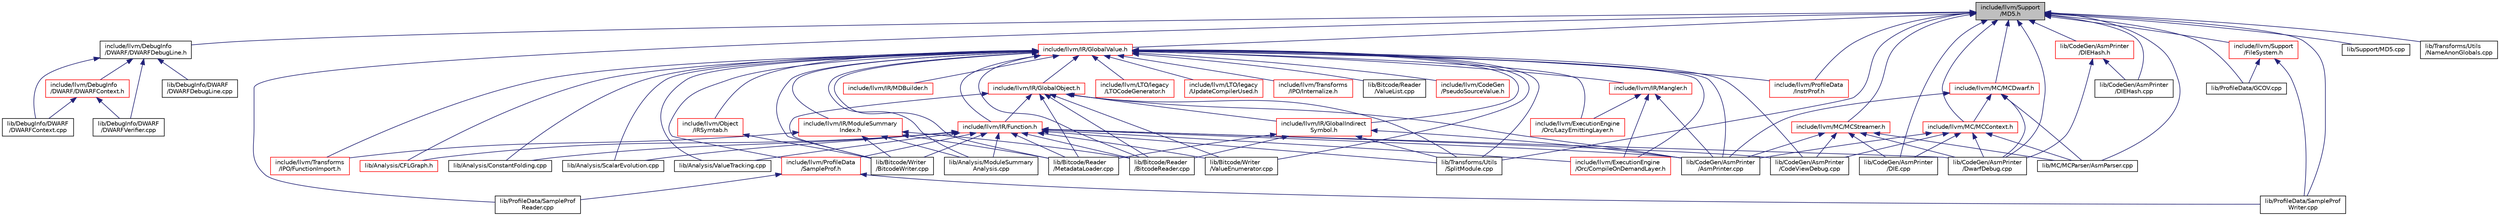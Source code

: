 digraph "include/llvm/Support/MD5.h"
{
 // LATEX_PDF_SIZE
  bgcolor="transparent";
  edge [fontname="Helvetica",fontsize="10",labelfontname="Helvetica",labelfontsize="10"];
  node [fontname="Helvetica",fontsize="10",shape="box"];
  Node1 [label="include/llvm/Support\l/MD5.h",height=0.2,width=0.4,color="black", fillcolor="grey75", style="filled", fontcolor="black",tooltip=" "];
  Node1 -> Node2 [dir="back",color="midnightblue",fontsize="10",style="solid",fontname="Helvetica"];
  Node2 [label="include/llvm/DebugInfo\l/DWARF/DWARFDebugLine.h",height=0.2,width=0.4,color="black",URL="$DWARFDebugLine_8h.html",tooltip=" "];
  Node2 -> Node3 [dir="back",color="midnightblue",fontsize="10",style="solid",fontname="Helvetica"];
  Node3 [label="include/llvm/DebugInfo\l/DWARF/DWARFContext.h",height=0.2,width=0.4,color="red",URL="$DWARFContext_8h.html",tooltip=" "];
  Node3 -> Node4 [dir="back",color="midnightblue",fontsize="10",style="solid",fontname="Helvetica"];
  Node4 [label="lib/DebugInfo/DWARF\l/DWARFContext.cpp",height=0.2,width=0.4,color="black",URL="$DWARFContext_8cpp.html",tooltip=" "];
  Node3 -> Node12 [dir="back",color="midnightblue",fontsize="10",style="solid",fontname="Helvetica"];
  Node12 [label="lib/DebugInfo/DWARF\l/DWARFVerifier.cpp",height=0.2,width=0.4,color="black",URL="$DWARFVerifier_8cpp.html",tooltip=" "];
  Node2 -> Node4 [dir="back",color="midnightblue",fontsize="10",style="solid",fontname="Helvetica"];
  Node2 -> Node18 [dir="back",color="midnightblue",fontsize="10",style="solid",fontname="Helvetica"];
  Node18 [label="lib/DebugInfo/DWARF\l/DWARFDebugLine.cpp",height=0.2,width=0.4,color="black",URL="$DWARFDebugLine_8cpp.html",tooltip=" "];
  Node2 -> Node12 [dir="back",color="midnightblue",fontsize="10",style="solid",fontname="Helvetica"];
  Node1 -> Node19 [dir="back",color="midnightblue",fontsize="10",style="solid",fontname="Helvetica"];
  Node19 [label="include/llvm/IR/GlobalValue.h",height=0.2,width=0.4,color="red",URL="$GlobalValue_8h.html",tooltip=" "];
  Node19 -> Node20 [dir="back",color="midnightblue",fontsize="10",style="solid",fontname="Helvetica"];
  Node20 [label="include/llvm/CodeGen\l/PseudoSourceValue.h",height=0.2,width=0.4,color="red",URL="$PseudoSourceValue_8h.html",tooltip=" "];
  Node19 -> Node1103 [dir="back",color="midnightblue",fontsize="10",style="solid",fontname="Helvetica"];
  Node1103 [label="include/llvm/ExecutionEngine\l/Orc/CompileOnDemandLayer.h",height=0.2,width=0.4,color="red",URL="$CompileOnDemandLayer_8h.html",tooltip=" "];
  Node19 -> Node1109 [dir="back",color="midnightblue",fontsize="10",style="solid",fontname="Helvetica"];
  Node1109 [label="include/llvm/ExecutionEngine\l/Orc/LazyEmittingLayer.h",height=0.2,width=0.4,color="red",URL="$LazyEmittingLayer_8h.html",tooltip=" "];
  Node19 -> Node1112 [dir="back",color="midnightblue",fontsize="10",style="solid",fontname="Helvetica"];
  Node1112 [label="include/llvm/IR/Function.h",height=0.2,width=0.4,color="red",URL="$Function_8h.html",tooltip=" "];
  Node1112 -> Node1103 [dir="back",color="midnightblue",fontsize="10",style="solid",fontname="Helvetica"];
  Node1112 -> Node1870 [dir="back",color="midnightblue",fontsize="10",style="solid",fontname="Helvetica"];
  Node1870 [label="include/llvm/ProfileData\l/SampleProf.h",height=0.2,width=0.4,color="red",URL="$SampleProf_8h.html",tooltip=" "];
  Node1870 -> Node1872 [dir="back",color="midnightblue",fontsize="10",style="solid",fontname="Helvetica"];
  Node1872 [label="lib/ProfileData/SampleProf\lReader.cpp",height=0.2,width=0.4,color="black",URL="$SampleProfReader_8cpp.html",tooltip=" "];
  Node1870 -> Node1874 [dir="back",color="midnightblue",fontsize="10",style="solid",fontname="Helvetica"];
  Node1874 [label="lib/ProfileData/SampleProf\lWriter.cpp",height=0.2,width=0.4,color="black",URL="$SampleProfWriter_8cpp.html",tooltip=" "];
  Node1112 -> Node1464 [dir="back",color="midnightblue",fontsize="10",style="solid",fontname="Helvetica"];
  Node1464 [label="lib/Analysis/CFLGraph.h",height=0.2,width=0.4,color="red",URL="$CFLGraph_8h.html",tooltip="This file defines CFLGraph, an auxiliary data structure used by CFL-based alias analysis."];
  Node1112 -> Node1119 [dir="back",color="midnightblue",fontsize="10",style="solid",fontname="Helvetica"];
  Node1119 [label="lib/Analysis/ConstantFolding.cpp",height=0.2,width=0.4,color="black",URL="$ConstantFolding_8cpp.html",tooltip=" "];
  Node1112 -> Node1427 [dir="back",color="midnightblue",fontsize="10",style="solid",fontname="Helvetica"];
  Node1427 [label="lib/Analysis/ModuleSummary\lAnalysis.cpp",height=0.2,width=0.4,color="black",URL="$ModuleSummaryAnalysis_8cpp.html",tooltip=" "];
  Node1112 -> Node1442 [dir="back",color="midnightblue",fontsize="10",style="solid",fontname="Helvetica"];
  Node1442 [label="lib/Analysis/ScalarEvolution.cpp",height=0.2,width=0.4,color="black",URL="$ScalarEvolution_8cpp.html",tooltip=" "];
  Node1112 -> Node1270 [dir="back",color="midnightblue",fontsize="10",style="solid",fontname="Helvetica"];
  Node1270 [label="lib/Analysis/ValueTracking.cpp",height=0.2,width=0.4,color="black",URL="$ValueTracking_8cpp.html",tooltip=" "];
  Node1112 -> Node1576 [dir="back",color="midnightblue",fontsize="10",style="solid",fontname="Helvetica"];
  Node1576 [label="lib/Bitcode/Reader\l/BitcodeReader.cpp",height=0.2,width=0.4,color="black",URL="$BitcodeReader_8cpp.html",tooltip=" "];
  Node1112 -> Node1649 [dir="back",color="midnightblue",fontsize="10",style="solid",fontname="Helvetica"];
  Node1649 [label="lib/Bitcode/Reader\l/MetadataLoader.cpp",height=0.2,width=0.4,color="black",URL="$MetadataLoader_8cpp.html",tooltip=" "];
  Node1112 -> Node1577 [dir="back",color="midnightblue",fontsize="10",style="solid",fontname="Helvetica"];
  Node1577 [label="lib/Bitcode/Writer\l/BitcodeWriter.cpp",height=0.2,width=0.4,color="black",URL="$BitcodeWriter_8cpp.html",tooltip=" "];
  Node1112 -> Node1673 [dir="back",color="midnightblue",fontsize="10",style="solid",fontname="Helvetica"];
  Node1673 [label="lib/Bitcode/Writer\l/ValueEnumerator.cpp",height=0.2,width=0.4,color="black",URL="$ValueEnumerator_8cpp.html",tooltip=" "];
  Node1112 -> Node396 [dir="back",color="midnightblue",fontsize="10",style="solid",fontname="Helvetica"];
  Node396 [label="lib/CodeGen/AsmPrinter\l/AsmPrinter.cpp",height=0.2,width=0.4,color="black",URL="$AsmPrinter_8cpp.html",tooltip=" "];
  Node1112 -> Node413 [dir="back",color="midnightblue",fontsize="10",style="solid",fontname="Helvetica"];
  Node413 [label="lib/CodeGen/AsmPrinter\l/CodeViewDebug.cpp",height=0.2,width=0.4,color="black",URL="$CodeViewDebug_8cpp.html",tooltip=" "];
  Node1112 -> Node403 [dir="back",color="midnightblue",fontsize="10",style="solid",fontname="Helvetica"];
  Node403 [label="lib/CodeGen/AsmPrinter\l/DwarfDebug.cpp",height=0.2,width=0.4,color="black",URL="$DwarfDebug_8cpp.html",tooltip=" "];
  Node1112 -> Node1325 [dir="back",color="midnightblue",fontsize="10",style="solid",fontname="Helvetica"];
  Node1325 [label="lib/Transforms/Utils\l/SplitModule.cpp",height=0.2,width=0.4,color="black",URL="$SplitModule_8cpp.html",tooltip=" "];
  Node19 -> Node1920 [dir="back",color="midnightblue",fontsize="10",style="solid",fontname="Helvetica"];
  Node1920 [label="include/llvm/IR/GlobalIndirect\lSymbol.h",height=0.2,width=0.4,color="red",URL="$GlobalIndirectSymbol_8h.html",tooltip=" "];
  Node1920 -> Node1576 [dir="back",color="midnightblue",fontsize="10",style="solid",fontname="Helvetica"];
  Node1920 -> Node1649 [dir="back",color="midnightblue",fontsize="10",style="solid",fontname="Helvetica"];
  Node1920 -> Node396 [dir="back",color="midnightblue",fontsize="10",style="solid",fontname="Helvetica"];
  Node1920 -> Node1325 [dir="back",color="midnightblue",fontsize="10",style="solid",fontname="Helvetica"];
  Node19 -> Node1923 [dir="back",color="midnightblue",fontsize="10",style="solid",fontname="Helvetica"];
  Node1923 [label="include/llvm/IR/GlobalObject.h",height=0.2,width=0.4,color="red",URL="$GlobalObject_8h.html",tooltip=" "];
  Node1923 -> Node1112 [dir="back",color="midnightblue",fontsize="10",style="solid",fontname="Helvetica"];
  Node1923 -> Node1920 [dir="back",color="midnightblue",fontsize="10",style="solid",fontname="Helvetica"];
  Node1923 -> Node1576 [dir="back",color="midnightblue",fontsize="10",style="solid",fontname="Helvetica"];
  Node1923 -> Node1649 [dir="back",color="midnightblue",fontsize="10",style="solid",fontname="Helvetica"];
  Node1923 -> Node1577 [dir="back",color="midnightblue",fontsize="10",style="solid",fontname="Helvetica"];
  Node1923 -> Node1673 [dir="back",color="midnightblue",fontsize="10",style="solid",fontname="Helvetica"];
  Node1923 -> Node396 [dir="back",color="midnightblue",fontsize="10",style="solid",fontname="Helvetica"];
  Node1923 -> Node1325 [dir="back",color="midnightblue",fontsize="10",style="solid",fontname="Helvetica"];
  Node19 -> Node1925 [dir="back",color="midnightblue",fontsize="10",style="solid",fontname="Helvetica"];
  Node1925 [label="include/llvm/IR/MDBuilder.h",height=0.2,width=0.4,color="red",URL="$MDBuilder_8h.html",tooltip=" "];
  Node19 -> Node1926 [dir="back",color="midnightblue",fontsize="10",style="solid",fontname="Helvetica"];
  Node1926 [label="include/llvm/IR/Mangler.h",height=0.2,width=0.4,color="red",URL="$Mangler_8h.html",tooltip=" "];
  Node1926 -> Node1103 [dir="back",color="midnightblue",fontsize="10",style="solid",fontname="Helvetica"];
  Node1926 -> Node1109 [dir="back",color="midnightblue",fontsize="10",style="solid",fontname="Helvetica"];
  Node1926 -> Node396 [dir="back",color="midnightblue",fontsize="10",style="solid",fontname="Helvetica"];
  Node19 -> Node1745 [dir="back",color="midnightblue",fontsize="10",style="solid",fontname="Helvetica"];
  Node1745 [label="include/llvm/IR/ModuleSummary\lIndex.h",height=0.2,width=0.4,color="red",URL="$ModuleSummaryIndex_8h.html",tooltip="ModuleSummaryIndex.h This file contains the declarations the classes that hold the module index and s..."];
  Node1745 -> Node1767 [dir="back",color="midnightblue",fontsize="10",style="solid",fontname="Helvetica"];
  Node1767 [label="include/llvm/Transforms\l/IPO/FunctionImport.h",height=0.2,width=0.4,color="red",URL="$FunctionImport_8h.html",tooltip=" "];
  Node1745 -> Node1427 [dir="back",color="midnightblue",fontsize="10",style="solid",fontname="Helvetica"];
  Node1745 -> Node1576 [dir="back",color="midnightblue",fontsize="10",style="solid",fontname="Helvetica"];
  Node1745 -> Node1649 [dir="back",color="midnightblue",fontsize="10",style="solid",fontname="Helvetica"];
  Node1745 -> Node1577 [dir="back",color="midnightblue",fontsize="10",style="solid",fontname="Helvetica"];
  Node19 -> Node1869 [dir="back",color="midnightblue",fontsize="10",style="solid",fontname="Helvetica"];
  Node1869 [label="include/llvm/LTO/legacy\l/LTOCodeGenerator.h",height=0.2,width=0.4,color="red",URL="$LTOCodeGenerator_8h.html",tooltip=" "];
  Node19 -> Node1935 [dir="back",color="midnightblue",fontsize="10",style="solid",fontname="Helvetica"];
  Node1935 [label="include/llvm/LTO/legacy\l/UpdateCompilerUsed.h",height=0.2,width=0.4,color="red",URL="$UpdateCompilerUsed_8h.html",tooltip=" "];
  Node19 -> Node1936 [dir="back",color="midnightblue",fontsize="10",style="solid",fontname="Helvetica"];
  Node1936 [label="include/llvm/Object\l/IRSymtab.h",height=0.2,width=0.4,color="red",URL="$IRSymtab_8h.html",tooltip=" "];
  Node1936 -> Node1577 [dir="back",color="midnightblue",fontsize="10",style="solid",fontname="Helvetica"];
  Node19 -> Node1937 [dir="back",color="midnightblue",fontsize="10",style="solid",fontname="Helvetica"];
  Node1937 [label="include/llvm/ProfileData\l/InstrProf.h",height=0.2,width=0.4,color="red",URL="$InstrProf_8h.html",tooltip=" "];
  Node19 -> Node1870 [dir="back",color="midnightblue",fontsize="10",style="solid",fontname="Helvetica"];
  Node19 -> Node1767 [dir="back",color="midnightblue",fontsize="10",style="solid",fontname="Helvetica"];
  Node19 -> Node1803 [dir="back",color="midnightblue",fontsize="10",style="solid",fontname="Helvetica"];
  Node1803 [label="include/llvm/Transforms\l/IPO/Internalize.h",height=0.2,width=0.4,color="red",URL="$Internalize_8h.html",tooltip=" "];
  Node19 -> Node1464 [dir="back",color="midnightblue",fontsize="10",style="solid",fontname="Helvetica"];
  Node19 -> Node1119 [dir="back",color="midnightblue",fontsize="10",style="solid",fontname="Helvetica"];
  Node19 -> Node1427 [dir="back",color="midnightblue",fontsize="10",style="solid",fontname="Helvetica"];
  Node19 -> Node1442 [dir="back",color="midnightblue",fontsize="10",style="solid",fontname="Helvetica"];
  Node19 -> Node1270 [dir="back",color="midnightblue",fontsize="10",style="solid",fontname="Helvetica"];
  Node19 -> Node1576 [dir="back",color="midnightblue",fontsize="10",style="solid",fontname="Helvetica"];
  Node19 -> Node1649 [dir="back",color="midnightblue",fontsize="10",style="solid",fontname="Helvetica"];
  Node19 -> Node1950 [dir="back",color="midnightblue",fontsize="10",style="solid",fontname="Helvetica"];
  Node1950 [label="lib/Bitcode/Reader\l/ValueList.cpp",height=0.2,width=0.4,color="black",URL="$ValueList_8cpp.html",tooltip=" "];
  Node19 -> Node1577 [dir="back",color="midnightblue",fontsize="10",style="solid",fontname="Helvetica"];
  Node19 -> Node1673 [dir="back",color="midnightblue",fontsize="10",style="solid",fontname="Helvetica"];
  Node19 -> Node396 [dir="back",color="midnightblue",fontsize="10",style="solid",fontname="Helvetica"];
  Node19 -> Node413 [dir="back",color="midnightblue",fontsize="10",style="solid",fontname="Helvetica"];
  Node19 -> Node1325 [dir="back",color="midnightblue",fontsize="10",style="solid",fontname="Helvetica"];
  Node1 -> Node1953 [dir="back",color="midnightblue",fontsize="10",style="solid",fontname="Helvetica"];
  Node1953 [label="include/llvm/MC/MCContext.h",height=0.2,width=0.4,color="red",URL="$MCContext_8h.html",tooltip=" "];
  Node1953 -> Node396 [dir="back",color="midnightblue",fontsize="10",style="solid",fontname="Helvetica"];
  Node1953 -> Node413 [dir="back",color="midnightblue",fontsize="10",style="solid",fontname="Helvetica"];
  Node1953 -> Node405 [dir="back",color="midnightblue",fontsize="10",style="solid",fontname="Helvetica"];
  Node405 [label="lib/CodeGen/AsmPrinter\l/DIE.cpp",height=0.2,width=0.4,color="black",URL="$DIE_8cpp.html",tooltip=" "];
  Node1953 -> Node403 [dir="back",color="midnightblue",fontsize="10",style="solid",fontname="Helvetica"];
  Node1953 -> Node1977 [dir="back",color="midnightblue",fontsize="10",style="solid",fontname="Helvetica"];
  Node1977 [label="lib/MC/MCParser/AsmParser.cpp",height=0.2,width=0.4,color="black",URL="$AsmParser_8cpp.html",tooltip=" "];
  Node1 -> Node2077 [dir="back",color="midnightblue",fontsize="10",style="solid",fontname="Helvetica"];
  Node2077 [label="include/llvm/MC/MCDwarf.h",height=0.2,width=0.4,color="red",URL="$MCDwarf_8h.html",tooltip=" "];
  Node2077 -> Node1953 [dir="back",color="midnightblue",fontsize="10",style="solid",fontname="Helvetica"];
  Node2077 -> Node396 [dir="back",color="midnightblue",fontsize="10",style="solid",fontname="Helvetica"];
  Node2077 -> Node403 [dir="back",color="midnightblue",fontsize="10",style="solid",fontname="Helvetica"];
  Node2077 -> Node1977 [dir="back",color="midnightblue",fontsize="10",style="solid",fontname="Helvetica"];
  Node1 -> Node2121 [dir="back",color="midnightblue",fontsize="10",style="solid",fontname="Helvetica"];
  Node2121 [label="include/llvm/MC/MCStreamer.h",height=0.2,width=0.4,color="red",URL="$MCStreamer_8h.html",tooltip=" "];
  Node2121 -> Node396 [dir="back",color="midnightblue",fontsize="10",style="solid",fontname="Helvetica"];
  Node2121 -> Node413 [dir="back",color="midnightblue",fontsize="10",style="solid",fontname="Helvetica"];
  Node2121 -> Node405 [dir="back",color="midnightblue",fontsize="10",style="solid",fontname="Helvetica"];
  Node2121 -> Node403 [dir="back",color="midnightblue",fontsize="10",style="solid",fontname="Helvetica"];
  Node2121 -> Node1977 [dir="back",color="midnightblue",fontsize="10",style="solid",fontname="Helvetica"];
  Node1 -> Node1937 [dir="back",color="midnightblue",fontsize="10",style="solid",fontname="Helvetica"];
  Node1 -> Node2148 [dir="back",color="midnightblue",fontsize="10",style="solid",fontname="Helvetica"];
  Node2148 [label="include/llvm/Support\l/FileSystem.h",height=0.2,width=0.4,color="red",URL="$FileSystem_8h.html",tooltip=" "];
  Node2148 -> Node2353 [dir="back",color="midnightblue",fontsize="10",style="solid",fontname="Helvetica"];
  Node2353 [label="lib/ProfileData/GCOV.cpp",height=0.2,width=0.4,color="black",URL="$GCOV_8cpp.html",tooltip=" "];
  Node2148 -> Node1874 [dir="back",color="midnightblue",fontsize="10",style="solid",fontname="Helvetica"];
  Node1 -> Node405 [dir="back",color="midnightblue",fontsize="10",style="solid",fontname="Helvetica"];
  Node1 -> Node400 [dir="back",color="midnightblue",fontsize="10",style="solid",fontname="Helvetica"];
  Node400 [label="lib/CodeGen/AsmPrinter\l/DIEHash.cpp",height=0.2,width=0.4,color="black",URL="$DIEHash_8cpp.html",tooltip=" "];
  Node1 -> Node2441 [dir="back",color="midnightblue",fontsize="10",style="solid",fontname="Helvetica"];
  Node2441 [label="lib/CodeGen/AsmPrinter\l/DIEHash.h",height=0.2,width=0.4,color="red",URL="$DIEHash_8h.html",tooltip=" "];
  Node2441 -> Node400 [dir="back",color="midnightblue",fontsize="10",style="solid",fontname="Helvetica"];
  Node2441 -> Node403 [dir="back",color="midnightblue",fontsize="10",style="solid",fontname="Helvetica"];
  Node1 -> Node403 [dir="back",color="midnightblue",fontsize="10",style="solid",fontname="Helvetica"];
  Node1 -> Node1977 [dir="back",color="midnightblue",fontsize="10",style="solid",fontname="Helvetica"];
  Node1 -> Node2353 [dir="back",color="midnightblue",fontsize="10",style="solid",fontname="Helvetica"];
  Node1 -> Node1872 [dir="back",color="midnightblue",fontsize="10",style="solid",fontname="Helvetica"];
  Node1 -> Node1874 [dir="back",color="midnightblue",fontsize="10",style="solid",fontname="Helvetica"];
  Node1 -> Node2442 [dir="back",color="midnightblue",fontsize="10",style="solid",fontname="Helvetica"];
  Node2442 [label="lib/Support/MD5.cpp",height=0.2,width=0.4,color="black",URL="$MD5_8cpp.html",tooltip=" "];
  Node1 -> Node1862 [dir="back",color="midnightblue",fontsize="10",style="solid",fontname="Helvetica"];
  Node1862 [label="lib/Transforms/Utils\l/NameAnonGlobals.cpp",height=0.2,width=0.4,color="black",URL="$NameAnonGlobals_8cpp.html",tooltip=" "];
  Node1 -> Node1325 [dir="back",color="midnightblue",fontsize="10",style="solid",fontname="Helvetica"];
}
